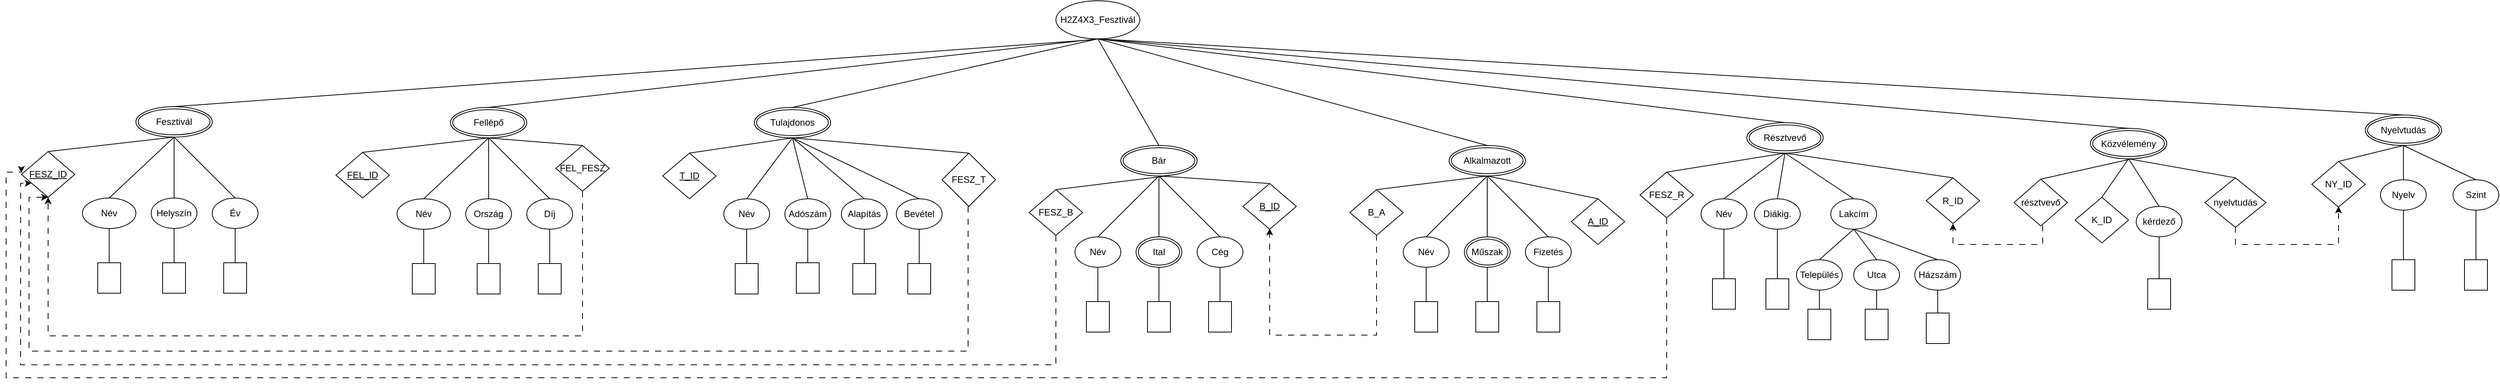 <mxfile version="22.0.2" type="device">
  <diagram name="1 oldal" id="fCf3P4jWbGTzityW4o33">
    <mxGraphModel dx="4490" dy="1656" grid="1" gridSize="10" guides="1" tooltips="1" connect="1" arrows="1" fold="1" page="1" pageScale="1" pageWidth="827" pageHeight="1169" math="0" shadow="0">
      <root>
        <mxCell id="0" />
        <mxCell id="1" parent="0" />
        <mxCell id="FOgnW_VNVXkGS9CRC0SK-8" value="H2Z4X3_Fesztivál" style="ellipse;whiteSpace=wrap;html=1;" parent="1" vertex="1">
          <mxGeometry x="335" y="200" width="110" height="50" as="geometry" />
        </mxCell>
        <mxCell id="FOgnW_VNVXkGS9CRC0SK-9" value="Fellépő" style="ellipse;shape=doubleEllipse;margin=3;whiteSpace=wrap;html=1;align=center;" parent="1" vertex="1">
          <mxGeometry x="-458" y="340" width="100" height="40" as="geometry" />
        </mxCell>
        <mxCell id="FOgnW_VNVXkGS9CRC0SK-11" value="Tulajdonos" style="ellipse;shape=doubleEllipse;margin=3;whiteSpace=wrap;html=1;align=center;" parent="1" vertex="1">
          <mxGeometry x="-60" y="340" width="100" height="40" as="geometry" />
        </mxCell>
        <mxCell id="FOgnW_VNVXkGS9CRC0SK-12" value="Résztvevő" style="ellipse;shape=doubleEllipse;margin=3;whiteSpace=wrap;html=1;align=center;" parent="1" vertex="1">
          <mxGeometry x="1240" y="360" width="100" height="40" as="geometry" />
        </mxCell>
        <mxCell id="FOgnW_VNVXkGS9CRC0SK-15" value="Díj" style="ellipse;whiteSpace=wrap;html=1;align=center;" parent="1" vertex="1">
          <mxGeometry x="-358" y="460" width="60" height="40" as="geometry" />
        </mxCell>
        <mxCell id="FOgnW_VNVXkGS9CRC0SK-16" value="Ország" style="ellipse;whiteSpace=wrap;html=1;align=center;" parent="1" vertex="1">
          <mxGeometry x="-438" y="460" width="60" height="40" as="geometry" />
        </mxCell>
        <mxCell id="FOgnW_VNVXkGS9CRC0SK-17" value="Név" style="ellipse;whiteSpace=wrap;html=1;align=center;" parent="1" vertex="1">
          <mxGeometry x="-528" y="460" width="70" height="40" as="geometry" />
        </mxCell>
        <mxCell id="FOgnW_VNVXkGS9CRC0SK-18" value="&lt;u&gt;FEL_ID&lt;/u&gt;" style="shape=rhombus;perimeter=rhombusPerimeter;whiteSpace=wrap;html=1;align=center;" parent="1" vertex="1">
          <mxGeometry x="-608" y="399" width="70" height="60" as="geometry" />
        </mxCell>
        <mxCell id="FOgnW_VNVXkGS9CRC0SK-19" value="" style="endArrow=none;html=1;rounded=0;entryX=0.5;entryY=1;entryDx=0;entryDy=0;exitX=0.5;exitY=0;exitDx=0;exitDy=0;" parent="1" source="FOgnW_VNVXkGS9CRC0SK-18" target="FOgnW_VNVXkGS9CRC0SK-9" edge="1">
          <mxGeometry relative="1" as="geometry">
            <mxPoint x="-238" y="460" as="sourcePoint" />
            <mxPoint x="-78" y="460" as="targetPoint" />
          </mxGeometry>
        </mxCell>
        <mxCell id="FOgnW_VNVXkGS9CRC0SK-23" value="" style="endArrow=none;html=1;rounded=0;exitX=0.5;exitY=1;exitDx=0;exitDy=0;entryX=0.5;entryY=0;entryDx=0;entryDy=0;" parent="1" source="FOgnW_VNVXkGS9CRC0SK-9" target="FOgnW_VNVXkGS9CRC0SK-17" edge="1">
          <mxGeometry relative="1" as="geometry">
            <mxPoint x="-238" y="460" as="sourcePoint" />
            <mxPoint x="-78" y="460" as="targetPoint" />
          </mxGeometry>
        </mxCell>
        <mxCell id="FOgnW_VNVXkGS9CRC0SK-25" value="" style="endArrow=none;html=1;rounded=0;exitX=0.5;exitY=1;exitDx=0;exitDy=0;entryX=0.5;entryY=0;entryDx=0;entryDy=0;" parent="1" source="FOgnW_VNVXkGS9CRC0SK-9" target="FOgnW_VNVXkGS9CRC0SK-16" edge="1">
          <mxGeometry relative="1" as="geometry">
            <mxPoint x="-238" y="460" as="sourcePoint" />
            <mxPoint x="-78" y="460" as="targetPoint" />
          </mxGeometry>
        </mxCell>
        <mxCell id="FOgnW_VNVXkGS9CRC0SK-26" value="" style="endArrow=none;html=1;rounded=0;entryX=0.5;entryY=0;entryDx=0;entryDy=0;" parent="1" target="FOgnW_VNVXkGS9CRC0SK-15" edge="1">
          <mxGeometry relative="1" as="geometry">
            <mxPoint x="-408" y="380" as="sourcePoint" />
            <mxPoint x="-78" y="460" as="targetPoint" />
          </mxGeometry>
        </mxCell>
        <mxCell id="FOgnW_VNVXkGS9CRC0SK-27" value="" style="rounded=0;whiteSpace=wrap;html=1;" parent="1" vertex="1">
          <mxGeometry x="-508" y="545" width="30" height="40" as="geometry" />
        </mxCell>
        <mxCell id="FOgnW_VNVXkGS9CRC0SK-28" value="" style="rounded=0;whiteSpace=wrap;html=1;" parent="1" vertex="1">
          <mxGeometry x="-423" y="545" width="30" height="40" as="geometry" />
        </mxCell>
        <mxCell id="FOgnW_VNVXkGS9CRC0SK-29" value="" style="rounded=0;whiteSpace=wrap;html=1;" parent="1" vertex="1">
          <mxGeometry x="-343" y="545" width="30" height="40" as="geometry" />
        </mxCell>
        <mxCell id="FOgnW_VNVXkGS9CRC0SK-30" value="" style="endArrow=none;html=1;rounded=0;exitX=0.5;exitY=1;exitDx=0;exitDy=0;entryX=0.5;entryY=0;entryDx=0;entryDy=0;" parent="1" source="FOgnW_VNVXkGS9CRC0SK-15" target="FOgnW_VNVXkGS9CRC0SK-29" edge="1">
          <mxGeometry relative="1" as="geometry">
            <mxPoint x="-238" y="460" as="sourcePoint" />
            <mxPoint x="-78" y="460" as="targetPoint" />
          </mxGeometry>
        </mxCell>
        <mxCell id="FOgnW_VNVXkGS9CRC0SK-31" value="" style="endArrow=none;html=1;rounded=0;exitX=0.5;exitY=1;exitDx=0;exitDy=0;entryX=0.5;entryY=0;entryDx=0;entryDy=0;" parent="1" source="FOgnW_VNVXkGS9CRC0SK-16" target="FOgnW_VNVXkGS9CRC0SK-28" edge="1">
          <mxGeometry relative="1" as="geometry">
            <mxPoint x="-438" y="650" as="sourcePoint" />
            <mxPoint x="-278" y="650" as="targetPoint" />
          </mxGeometry>
        </mxCell>
        <mxCell id="FOgnW_VNVXkGS9CRC0SK-32" value="" style="endArrow=none;html=1;rounded=0;exitX=0.5;exitY=1;exitDx=0;exitDy=0;entryX=0.5;entryY=0;entryDx=0;entryDy=0;" parent="1" source="FOgnW_VNVXkGS9CRC0SK-17" target="FOgnW_VNVXkGS9CRC0SK-27" edge="1">
          <mxGeometry relative="1" as="geometry">
            <mxPoint x="-488" y="650" as="sourcePoint" />
            <mxPoint x="-328" y="650" as="targetPoint" />
          </mxGeometry>
        </mxCell>
        <mxCell id="FOgnW_VNVXkGS9CRC0SK-33" value="Név" style="ellipse;whiteSpace=wrap;html=1;align=center;" parent="1" vertex="1">
          <mxGeometry x="-100" y="460" width="60" height="40" as="geometry" />
        </mxCell>
        <mxCell id="FOgnW_VNVXkGS9CRC0SK-34" value="Adószám" style="ellipse;whiteSpace=wrap;html=1;align=center;" parent="1" vertex="1">
          <mxGeometry x="-20" y="460" width="60" height="40" as="geometry" />
        </mxCell>
        <mxCell id="FOgnW_VNVXkGS9CRC0SK-35" value="Alapítás" style="ellipse;whiteSpace=wrap;html=1;align=center;" parent="1" vertex="1">
          <mxGeometry x="54" y="460" width="60" height="40" as="geometry" />
        </mxCell>
        <mxCell id="FOgnW_VNVXkGS9CRC0SK-36" value="Bevétel" style="ellipse;whiteSpace=wrap;html=1;align=center;" parent="1" vertex="1">
          <mxGeometry x="126" y="460" width="60" height="40" as="geometry" />
        </mxCell>
        <mxCell id="FOgnW_VNVXkGS9CRC0SK-40" value="&lt;u&gt;T_ID&lt;/u&gt;" style="shape=rhombus;perimeter=rhombusPerimeter;whiteSpace=wrap;html=1;align=center;" parent="1" vertex="1">
          <mxGeometry x="-180" y="400" width="70" height="60" as="geometry" />
        </mxCell>
        <mxCell id="FOgnW_VNVXkGS9CRC0SK-41" value="" style="endArrow=none;html=1;rounded=0;entryX=0.5;entryY=0;entryDx=0;entryDy=0;" parent="1" target="FOgnW_VNVXkGS9CRC0SK-36" edge="1">
          <mxGeometry relative="1" as="geometry">
            <mxPoint x="-10" y="380" as="sourcePoint" />
            <mxPoint x="290" y="430" as="targetPoint" />
          </mxGeometry>
        </mxCell>
        <mxCell id="FOgnW_VNVXkGS9CRC0SK-42" value="" style="endArrow=none;html=1;rounded=0;entryX=0.5;entryY=0;entryDx=0;entryDy=0;" parent="1" target="FOgnW_VNVXkGS9CRC0SK-35" edge="1">
          <mxGeometry relative="1" as="geometry">
            <mxPoint x="-10" y="380" as="sourcePoint" />
            <mxPoint x="186" y="420" as="targetPoint" />
          </mxGeometry>
        </mxCell>
        <mxCell id="FOgnW_VNVXkGS9CRC0SK-43" value="" style="endArrow=none;html=1;rounded=0;entryX=0.5;entryY=0;entryDx=0;entryDy=0;" parent="1" target="FOgnW_VNVXkGS9CRC0SK-34" edge="1">
          <mxGeometry relative="1" as="geometry">
            <mxPoint x="-10" y="380" as="sourcePoint" />
            <mxPoint x="140" y="420" as="targetPoint" />
          </mxGeometry>
        </mxCell>
        <mxCell id="FOgnW_VNVXkGS9CRC0SK-44" value="" style="endArrow=none;html=1;rounded=0;exitX=0.5;exitY=1;exitDx=0;exitDy=0;entryX=0.5;entryY=0;entryDx=0;entryDy=0;" parent="1" source="FOgnW_VNVXkGS9CRC0SK-11" target="FOgnW_VNVXkGS9CRC0SK-33" edge="1">
          <mxGeometry relative="1" as="geometry">
            <mxPoint x="-46" y="420" as="sourcePoint" />
            <mxPoint x="114" y="420" as="targetPoint" />
          </mxGeometry>
        </mxCell>
        <mxCell id="FOgnW_VNVXkGS9CRC0SK-45" value="" style="endArrow=none;html=1;rounded=0;exitX=0.5;exitY=1;exitDx=0;exitDy=0;entryX=0.5;entryY=0;entryDx=0;entryDy=0;" parent="1" source="FOgnW_VNVXkGS9CRC0SK-11" target="FOgnW_VNVXkGS9CRC0SK-40" edge="1">
          <mxGeometry relative="1" as="geometry">
            <mxPoint x="-60" y="410" as="sourcePoint" />
            <mxPoint x="100" y="410" as="targetPoint" />
          </mxGeometry>
        </mxCell>
        <mxCell id="FOgnW_VNVXkGS9CRC0SK-46" value="" style="rounded=0;whiteSpace=wrap;html=1;" parent="1" vertex="1">
          <mxGeometry x="141" y="545" width="30" height="40" as="geometry" />
        </mxCell>
        <mxCell id="FOgnW_VNVXkGS9CRC0SK-47" value="" style="rounded=0;whiteSpace=wrap;html=1;" parent="1" vertex="1">
          <mxGeometry x="69" y="545" width="30" height="40" as="geometry" />
        </mxCell>
        <mxCell id="FOgnW_VNVXkGS9CRC0SK-48" value="" style="rounded=0;whiteSpace=wrap;html=1;" parent="1" vertex="1">
          <mxGeometry x="-5" y="544" width="30" height="40" as="geometry" />
        </mxCell>
        <mxCell id="FOgnW_VNVXkGS9CRC0SK-49" value="" style="rounded=0;whiteSpace=wrap;html=1;" parent="1" vertex="1">
          <mxGeometry x="-85" y="545" width="30" height="40" as="geometry" />
        </mxCell>
        <mxCell id="FOgnW_VNVXkGS9CRC0SK-50" value="" style="endArrow=none;html=1;rounded=0;exitX=0.5;exitY=1;exitDx=0;exitDy=0;entryX=0.5;entryY=0;entryDx=0;entryDy=0;" parent="1" source="FOgnW_VNVXkGS9CRC0SK-36" target="FOgnW_VNVXkGS9CRC0SK-46" edge="1">
          <mxGeometry relative="1" as="geometry">
            <mxPoint x="54" y="640" as="sourcePoint" />
            <mxPoint x="214" y="640" as="targetPoint" />
          </mxGeometry>
        </mxCell>
        <mxCell id="FOgnW_VNVXkGS9CRC0SK-51" value="" style="endArrow=none;html=1;rounded=0;exitX=0.5;exitY=1;exitDx=0;exitDy=0;entryX=0.5;entryY=0;entryDx=0;entryDy=0;" parent="1" source="FOgnW_VNVXkGS9CRC0SK-35" target="FOgnW_VNVXkGS9CRC0SK-47" edge="1">
          <mxGeometry relative="1" as="geometry">
            <mxPoint x="25" y="620" as="sourcePoint" />
            <mxPoint x="185" y="620" as="targetPoint" />
          </mxGeometry>
        </mxCell>
        <mxCell id="FOgnW_VNVXkGS9CRC0SK-52" value="" style="endArrow=none;html=1;rounded=0;exitX=0.5;exitY=1;exitDx=0;exitDy=0;entryX=0.5;entryY=0;entryDx=0;entryDy=0;" parent="1" source="FOgnW_VNVXkGS9CRC0SK-34" target="FOgnW_VNVXkGS9CRC0SK-48" edge="1">
          <mxGeometry relative="1" as="geometry">
            <mxPoint x="-6" y="640" as="sourcePoint" />
            <mxPoint x="154" y="640" as="targetPoint" />
          </mxGeometry>
        </mxCell>
        <mxCell id="FOgnW_VNVXkGS9CRC0SK-53" value="" style="endArrow=none;html=1;rounded=0;exitX=0.5;exitY=0;exitDx=0;exitDy=0;entryX=0.5;entryY=1;entryDx=0;entryDy=0;" parent="1" source="FOgnW_VNVXkGS9CRC0SK-49" target="FOgnW_VNVXkGS9CRC0SK-33" edge="1">
          <mxGeometry relative="1" as="geometry">
            <mxPoint x="-50" y="430" as="sourcePoint" />
            <mxPoint x="110" y="430" as="targetPoint" />
          </mxGeometry>
        </mxCell>
        <mxCell id="FOgnW_VNVXkGS9CRC0SK-57" value="Lakcím" style="ellipse;whiteSpace=wrap;html=1;align=center;" parent="1" vertex="1">
          <mxGeometry x="1350" y="460" width="60" height="40" as="geometry" />
        </mxCell>
        <mxCell id="FOgnW_VNVXkGS9CRC0SK-58" value="Diákig." style="ellipse;whiteSpace=wrap;html=1;align=center;" parent="1" vertex="1">
          <mxGeometry x="1250" y="460" width="60" height="40" as="geometry" />
        </mxCell>
        <mxCell id="FOgnW_VNVXkGS9CRC0SK-59" value="Név" style="ellipse;whiteSpace=wrap;html=1;align=center;" parent="1" vertex="1">
          <mxGeometry x="1180" y="460" width="60" height="40" as="geometry" />
        </mxCell>
        <mxCell id="FOgnW_VNVXkGS9CRC0SK-60" value="R_ID" style="shape=rhombus;perimeter=rhombusPerimeter;whiteSpace=wrap;html=1;align=center;" parent="1" vertex="1">
          <mxGeometry x="1475" y="432.5" width="70" height="60" as="geometry" />
        </mxCell>
        <mxCell id="FOgnW_VNVXkGS9CRC0SK-61" value="" style="endArrow=none;html=1;rounded=0;exitX=0.5;exitY=0;exitDx=0;exitDy=0;entryX=0.5;entryY=1;entryDx=0;entryDy=0;" parent="1" source="FOgnW_VNVXkGS9CRC0SK-57" target="FOgnW_VNVXkGS9CRC0SK-12" edge="1">
          <mxGeometry relative="1" as="geometry">
            <mxPoint x="1310" y="430" as="sourcePoint" />
            <mxPoint x="1470" y="430" as="targetPoint" />
          </mxGeometry>
        </mxCell>
        <mxCell id="FOgnW_VNVXkGS9CRC0SK-62" value="" style="endArrow=none;html=1;rounded=0;exitX=0.5;exitY=0;exitDx=0;exitDy=0;" parent="1" source="FOgnW_VNVXkGS9CRC0SK-58" edge="1">
          <mxGeometry relative="1" as="geometry">
            <mxPoint x="1300" y="450" as="sourcePoint" />
            <mxPoint x="1290" y="400" as="targetPoint" />
          </mxGeometry>
        </mxCell>
        <mxCell id="FOgnW_VNVXkGS9CRC0SK-63" value="" style="endArrow=none;html=1;rounded=0;exitX=0.5;exitY=0;exitDx=0;exitDy=0;" parent="1" source="FOgnW_VNVXkGS9CRC0SK-59" edge="1">
          <mxGeometry relative="1" as="geometry">
            <mxPoint x="1270" y="440" as="sourcePoint" />
            <mxPoint x="1290" y="400" as="targetPoint" />
          </mxGeometry>
        </mxCell>
        <mxCell id="FOgnW_VNVXkGS9CRC0SK-64" value="" style="endArrow=none;html=1;rounded=0;exitX=0.5;exitY=0;exitDx=0;exitDy=0;entryX=0.5;entryY=1;entryDx=0;entryDy=0;" parent="1" source="FOgnW_VNVXkGS9CRC0SK-60" target="FOgnW_VNVXkGS9CRC0SK-12" edge="1">
          <mxGeometry relative="1" as="geometry">
            <mxPoint x="1180" y="440" as="sourcePoint" />
            <mxPoint x="1340" y="440" as="targetPoint" />
          </mxGeometry>
        </mxCell>
        <mxCell id="FOgnW_VNVXkGS9CRC0SK-66" value="" style="rounded=0;whiteSpace=wrap;html=1;" parent="1" vertex="1">
          <mxGeometry x="1265" y="565" width="30" height="40" as="geometry" />
        </mxCell>
        <mxCell id="FOgnW_VNVXkGS9CRC0SK-67" value="" style="rounded=0;whiteSpace=wrap;html=1;" parent="1" vertex="1">
          <mxGeometry x="1195" y="565" width="30" height="40" as="geometry" />
        </mxCell>
        <mxCell id="FOgnW_VNVXkGS9CRC0SK-69" value="" style="endArrow=none;html=1;rounded=0;exitX=0.5;exitY=1;exitDx=0;exitDy=0;entryX=0.5;entryY=0;entryDx=0;entryDy=0;" parent="1" source="FOgnW_VNVXkGS9CRC0SK-58" target="FOgnW_VNVXkGS9CRC0SK-66" edge="1">
          <mxGeometry relative="1" as="geometry">
            <mxPoint x="1290" y="680" as="sourcePoint" />
            <mxPoint x="1450" y="680" as="targetPoint" />
          </mxGeometry>
        </mxCell>
        <mxCell id="FOgnW_VNVXkGS9CRC0SK-70" value="" style="endArrow=none;html=1;rounded=0;exitX=0.5;exitY=1;exitDx=0;exitDy=0;entryX=0.5;entryY=0;entryDx=0;entryDy=0;" parent="1" source="FOgnW_VNVXkGS9CRC0SK-59" target="FOgnW_VNVXkGS9CRC0SK-67" edge="1">
          <mxGeometry relative="1" as="geometry">
            <mxPoint x="1220" y="710" as="sourcePoint" />
            <mxPoint x="1380" y="710" as="targetPoint" />
          </mxGeometry>
        </mxCell>
        <mxCell id="FOgnW_VNVXkGS9CRC0SK-71" value="Bár" style="ellipse;shape=doubleEllipse;margin=3;whiteSpace=wrap;html=1;align=center;" parent="1" vertex="1">
          <mxGeometry x="420" y="390" width="100" height="40" as="geometry" />
        </mxCell>
        <mxCell id="FOgnW_VNVXkGS9CRC0SK-72" value="Cég" style="ellipse;whiteSpace=wrap;html=1;align=center;" parent="1" vertex="1">
          <mxGeometry x="520" y="510" width="60" height="40" as="geometry" />
        </mxCell>
        <mxCell id="FOgnW_VNVXkGS9CRC0SK-74" value="Név" style="ellipse;whiteSpace=wrap;html=1;align=center;" parent="1" vertex="1">
          <mxGeometry x="360" y="510" width="60" height="40" as="geometry" />
        </mxCell>
        <mxCell id="FOgnW_VNVXkGS9CRC0SK-75" value="&lt;u&gt;B_ID&lt;/u&gt;" style="shape=rhombus;perimeter=rhombusPerimeter;whiteSpace=wrap;html=1;align=center;" parent="1" vertex="1">
          <mxGeometry x="580" y="440" width="70" height="60" as="geometry" />
        </mxCell>
        <mxCell id="FOgnW_VNVXkGS9CRC0SK-76" value="" style="endArrow=none;html=1;rounded=0;exitX=0.5;exitY=0;exitDx=0;exitDy=0;entryX=0.5;entryY=1;entryDx=0;entryDy=0;" parent="1" source="FOgnW_VNVXkGS9CRC0SK-72" target="FOgnW_VNVXkGS9CRC0SK-71" edge="1">
          <mxGeometry relative="1" as="geometry">
            <mxPoint x="490" y="460" as="sourcePoint" />
            <mxPoint x="650" y="460" as="targetPoint" />
          </mxGeometry>
        </mxCell>
        <mxCell id="FOgnW_VNVXkGS9CRC0SK-77" value="" style="endArrow=none;html=1;rounded=0;exitX=0.5;exitY=0;exitDx=0;exitDy=0;" parent="1" edge="1">
          <mxGeometry relative="1" as="geometry">
            <mxPoint x="470" y="510.0" as="sourcePoint" />
            <mxPoint x="470" y="430" as="targetPoint" />
          </mxGeometry>
        </mxCell>
        <mxCell id="FOgnW_VNVXkGS9CRC0SK-78" value="" style="endArrow=none;html=1;rounded=0;exitX=0.5;exitY=0;exitDx=0;exitDy=0;" parent="1" source="FOgnW_VNVXkGS9CRC0SK-74" edge="1">
          <mxGeometry relative="1" as="geometry">
            <mxPoint x="450" y="470" as="sourcePoint" />
            <mxPoint x="470" y="430" as="targetPoint" />
          </mxGeometry>
        </mxCell>
        <mxCell id="FOgnW_VNVXkGS9CRC0SK-79" value="" style="endArrow=none;html=1;rounded=0;exitX=0.5;exitY=0;exitDx=0;exitDy=0;entryX=0.5;entryY=1;entryDx=0;entryDy=0;" parent="1" source="FOgnW_VNVXkGS9CRC0SK-75" target="FOgnW_VNVXkGS9CRC0SK-71" edge="1">
          <mxGeometry relative="1" as="geometry">
            <mxPoint x="360" y="470" as="sourcePoint" />
            <mxPoint x="520" y="470" as="targetPoint" />
          </mxGeometry>
        </mxCell>
        <mxCell id="FOgnW_VNVXkGS9CRC0SK-80" value="" style="rounded=0;whiteSpace=wrap;html=1;" parent="1" vertex="1">
          <mxGeometry x="535" y="595" width="30" height="40" as="geometry" />
        </mxCell>
        <mxCell id="FOgnW_VNVXkGS9CRC0SK-81" value="" style="rounded=0;whiteSpace=wrap;html=1;" parent="1" vertex="1">
          <mxGeometry x="455" y="595" width="30" height="40" as="geometry" />
        </mxCell>
        <mxCell id="FOgnW_VNVXkGS9CRC0SK-82" value="" style="rounded=0;whiteSpace=wrap;html=1;" parent="1" vertex="1">
          <mxGeometry x="375" y="595" width="30" height="40" as="geometry" />
        </mxCell>
        <mxCell id="FOgnW_VNVXkGS9CRC0SK-83" value="" style="endArrow=none;html=1;rounded=0;exitX=0.5;exitY=1;exitDx=0;exitDy=0;entryX=0.5;entryY=0;entryDx=0;entryDy=0;" parent="1" source="FOgnW_VNVXkGS9CRC0SK-72" target="FOgnW_VNVXkGS9CRC0SK-80" edge="1">
          <mxGeometry relative="1" as="geometry">
            <mxPoint x="587" y="730" as="sourcePoint" />
            <mxPoint x="747" y="730" as="targetPoint" />
          </mxGeometry>
        </mxCell>
        <mxCell id="FOgnW_VNVXkGS9CRC0SK-84" value="" style="endArrow=none;html=1;rounded=0;exitX=0.5;exitY=1;exitDx=0;exitDy=0;entryX=0.5;entryY=0;entryDx=0;entryDy=0;" parent="1" target="FOgnW_VNVXkGS9CRC0SK-81" edge="1">
          <mxGeometry relative="1" as="geometry">
            <mxPoint x="470" y="550.0" as="sourcePoint" />
            <mxPoint x="630" y="710" as="targetPoint" />
          </mxGeometry>
        </mxCell>
        <mxCell id="FOgnW_VNVXkGS9CRC0SK-85" value="" style="endArrow=none;html=1;rounded=0;exitX=0.5;exitY=1;exitDx=0;exitDy=0;entryX=0.5;entryY=0;entryDx=0;entryDy=0;" parent="1" source="FOgnW_VNVXkGS9CRC0SK-74" target="FOgnW_VNVXkGS9CRC0SK-82" edge="1">
          <mxGeometry relative="1" as="geometry">
            <mxPoint x="400" y="740" as="sourcePoint" />
            <mxPoint x="560" y="740" as="targetPoint" />
          </mxGeometry>
        </mxCell>
        <mxCell id="FOgnW_VNVXkGS9CRC0SK-86" value="Házszám" style="ellipse;whiteSpace=wrap;html=1;align=center;" parent="1" vertex="1">
          <mxGeometry x="1460" y="540" width="60" height="40" as="geometry" />
        </mxCell>
        <mxCell id="FOgnW_VNVXkGS9CRC0SK-87" value="Utca" style="ellipse;whiteSpace=wrap;html=1;align=center;" parent="1" vertex="1">
          <mxGeometry x="1380" y="540" width="60" height="40" as="geometry" />
        </mxCell>
        <mxCell id="FOgnW_VNVXkGS9CRC0SK-88" value="Település" style="ellipse;whiteSpace=wrap;html=1;align=center;" parent="1" vertex="1">
          <mxGeometry x="1305" y="540" width="60" height="40" as="geometry" />
        </mxCell>
        <mxCell id="FOgnW_VNVXkGS9CRC0SK-89" value="" style="endArrow=none;html=1;rounded=0;entryX=0.5;entryY=0;entryDx=0;entryDy=0;exitX=0.5;exitY=1;exitDx=0;exitDy=0;" parent="1" source="FOgnW_VNVXkGS9CRC0SK-57" target="FOgnW_VNVXkGS9CRC0SK-86" edge="1">
          <mxGeometry relative="1" as="geometry">
            <mxPoint x="1370" y="520" as="sourcePoint" />
            <mxPoint x="1580" y="574.41" as="targetPoint" />
            <Array as="points" />
          </mxGeometry>
        </mxCell>
        <mxCell id="FOgnW_VNVXkGS9CRC0SK-90" value="" style="endArrow=none;html=1;rounded=0;exitX=0.5;exitY=1;exitDx=0;exitDy=0;entryX=0.5;entryY=0;entryDx=0;entryDy=0;" parent="1" source="FOgnW_VNVXkGS9CRC0SK-57" target="FOgnW_VNVXkGS9CRC0SK-87" edge="1">
          <mxGeometry relative="1" as="geometry">
            <mxPoint x="1430" y="565" as="sourcePoint" />
            <mxPoint x="1590" y="565" as="targetPoint" />
          </mxGeometry>
        </mxCell>
        <mxCell id="FOgnW_VNVXkGS9CRC0SK-91" value="" style="endArrow=none;html=1;rounded=0;exitX=0.5;exitY=1;exitDx=0;exitDy=0;entryX=0.5;entryY=0;entryDx=0;entryDy=0;" parent="1" source="FOgnW_VNVXkGS9CRC0SK-57" target="FOgnW_VNVXkGS9CRC0SK-88" edge="1">
          <mxGeometry relative="1" as="geometry">
            <mxPoint x="1410" y="574.41" as="sourcePoint" />
            <mxPoint x="1570" y="574.41" as="targetPoint" />
          </mxGeometry>
        </mxCell>
        <mxCell id="FOgnW_VNVXkGS9CRC0SK-93" value="" style="rounded=0;whiteSpace=wrap;html=1;" parent="1" vertex="1">
          <mxGeometry x="1395" y="605" width="30" height="40" as="geometry" />
        </mxCell>
        <mxCell id="FOgnW_VNVXkGS9CRC0SK-94" value="" style="rounded=0;whiteSpace=wrap;html=1;" parent="1" vertex="1">
          <mxGeometry x="1320" y="605" width="30" height="40" as="geometry" />
        </mxCell>
        <mxCell id="FOgnW_VNVXkGS9CRC0SK-96" value="" style="endArrow=none;html=1;rounded=0;exitX=0.5;exitY=1;exitDx=0;exitDy=0;entryX=0.5;entryY=0;entryDx=0;entryDy=0;" parent="1" source="FOgnW_VNVXkGS9CRC0SK-86" target="N2zssZOyum-3AQNb1uHY-12" edge="1">
          <mxGeometry relative="1" as="geometry">
            <mxPoint x="1550" y="710" as="sourcePoint" />
            <mxPoint x="1505" y="604" as="targetPoint" />
          </mxGeometry>
        </mxCell>
        <mxCell id="FOgnW_VNVXkGS9CRC0SK-97" value="" style="endArrow=none;html=1;rounded=0;exitX=0.5;exitY=1;exitDx=0;exitDy=0;entryX=0.5;entryY=0;entryDx=0;entryDy=0;" parent="1" source="FOgnW_VNVXkGS9CRC0SK-87" target="FOgnW_VNVXkGS9CRC0SK-93" edge="1">
          <mxGeometry relative="1" as="geometry">
            <mxPoint x="1120" y="670" as="sourcePoint" />
            <mxPoint x="1280" y="670" as="targetPoint" />
          </mxGeometry>
        </mxCell>
        <mxCell id="FOgnW_VNVXkGS9CRC0SK-98" value="" style="endArrow=none;html=1;rounded=0;entryX=0.5;entryY=1;entryDx=0;entryDy=0;exitX=0.5;exitY=0;exitDx=0;exitDy=0;" parent="1" source="FOgnW_VNVXkGS9CRC0SK-94" target="FOgnW_VNVXkGS9CRC0SK-88" edge="1">
          <mxGeometry relative="1" as="geometry">
            <mxPoint x="1100" y="738.82" as="sourcePoint" />
            <mxPoint x="1260" y="738.82" as="targetPoint" />
          </mxGeometry>
        </mxCell>
        <mxCell id="FOgnW_VNVXkGS9CRC0SK-99" value="Ital" style="ellipse;shape=doubleEllipse;margin=3;whiteSpace=wrap;html=1;align=center;" parent="1" vertex="1">
          <mxGeometry x="440" y="510" width="60" height="40" as="geometry" />
        </mxCell>
        <mxCell id="FOgnW_VNVXkGS9CRC0SK-101" value="Nyelvtudás" style="ellipse;shape=doubleEllipse;margin=3;whiteSpace=wrap;html=1;align=center;" parent="1" vertex="1">
          <mxGeometry x="2050" y="350" width="100" height="40" as="geometry" />
        </mxCell>
        <mxCell id="FOgnW_VNVXkGS9CRC0SK-102" value="Szint" style="ellipse;whiteSpace=wrap;html=1;align=center;" parent="1" vertex="1">
          <mxGeometry x="2165" y="435" width="60" height="40" as="geometry" />
        </mxCell>
        <mxCell id="FOgnW_VNVXkGS9CRC0SK-103" value="Nyelv" style="ellipse;whiteSpace=wrap;html=1;align=center;" parent="1" vertex="1">
          <mxGeometry x="2070" y="435" width="60" height="40" as="geometry" />
        </mxCell>
        <mxCell id="FOgnW_VNVXkGS9CRC0SK-104" value="NY_ID" style="shape=rhombus;perimeter=rhombusPerimeter;whiteSpace=wrap;html=1;align=center;" parent="1" vertex="1">
          <mxGeometry x="1980" y="411" width="70" height="60" as="geometry" />
        </mxCell>
        <mxCell id="FOgnW_VNVXkGS9CRC0SK-105" value="" style="endArrow=none;html=1;rounded=0;exitX=0.5;exitY=0;exitDx=0;exitDy=0;entryX=0.5;entryY=1;entryDx=0;entryDy=0;" parent="1" source="FOgnW_VNVXkGS9CRC0SK-102" target="FOgnW_VNVXkGS9CRC0SK-101" edge="1">
          <mxGeometry relative="1" as="geometry">
            <mxPoint x="2120" y="420" as="sourcePoint" />
            <mxPoint x="2280" y="420" as="targetPoint" />
          </mxGeometry>
        </mxCell>
        <mxCell id="FOgnW_VNVXkGS9CRC0SK-107" value="" style="endArrow=none;html=1;rounded=0;exitX=0.5;exitY=0;exitDx=0;exitDy=0;" parent="1" source="FOgnW_VNVXkGS9CRC0SK-103" edge="1">
          <mxGeometry relative="1" as="geometry">
            <mxPoint x="2080" y="430" as="sourcePoint" />
            <mxPoint x="2100" y="390" as="targetPoint" />
          </mxGeometry>
        </mxCell>
        <mxCell id="FOgnW_VNVXkGS9CRC0SK-108" value="" style="endArrow=none;html=1;rounded=0;exitX=0.5;exitY=0;exitDx=0;exitDy=0;entryX=0.5;entryY=1;entryDx=0;entryDy=0;" parent="1" source="FOgnW_VNVXkGS9CRC0SK-104" target="FOgnW_VNVXkGS9CRC0SK-101" edge="1">
          <mxGeometry relative="1" as="geometry">
            <mxPoint x="1990" y="430" as="sourcePoint" />
            <mxPoint x="2150" y="430" as="targetPoint" />
          </mxGeometry>
        </mxCell>
        <mxCell id="FOgnW_VNVXkGS9CRC0SK-109" value="" style="rounded=0;whiteSpace=wrap;html=1;" parent="1" vertex="1">
          <mxGeometry x="2180" y="540" width="30" height="40" as="geometry" />
        </mxCell>
        <mxCell id="FOgnW_VNVXkGS9CRC0SK-111" value="" style="rounded=0;whiteSpace=wrap;html=1;" parent="1" vertex="1">
          <mxGeometry x="2085" y="540" width="30" height="40" as="geometry" />
        </mxCell>
        <mxCell id="FOgnW_VNVXkGS9CRC0SK-112" value="" style="endArrow=none;html=1;rounded=0;exitX=0.5;exitY=1;exitDx=0;exitDy=0;entryX=0.5;entryY=0;entryDx=0;entryDy=0;" parent="1" source="FOgnW_VNVXkGS9CRC0SK-102" target="FOgnW_VNVXkGS9CRC0SK-109" edge="1">
          <mxGeometry relative="1" as="geometry">
            <mxPoint x="2217" y="690" as="sourcePoint" />
            <mxPoint x="2377" y="690" as="targetPoint" />
          </mxGeometry>
        </mxCell>
        <mxCell id="FOgnW_VNVXkGS9CRC0SK-114" value="" style="endArrow=none;html=1;rounded=0;exitX=0.5;exitY=1;exitDx=0;exitDy=0;entryX=0.5;entryY=0;entryDx=0;entryDy=0;" parent="1" source="FOgnW_VNVXkGS9CRC0SK-103" target="FOgnW_VNVXkGS9CRC0SK-111" edge="1">
          <mxGeometry relative="1" as="geometry">
            <mxPoint x="2030" y="700" as="sourcePoint" />
            <mxPoint x="2190" y="700" as="targetPoint" />
          </mxGeometry>
        </mxCell>
        <mxCell id="FOgnW_VNVXkGS9CRC0SK-154" value="Alkalmazott" style="ellipse;shape=doubleEllipse;margin=3;whiteSpace=wrap;html=1;align=center;" parent="1" vertex="1">
          <mxGeometry x="850" y="390" width="100" height="40" as="geometry" />
        </mxCell>
        <mxCell id="FOgnW_VNVXkGS9CRC0SK-155" value="Fizetés" style="ellipse;whiteSpace=wrap;html=1;align=center;" parent="1" vertex="1">
          <mxGeometry x="950" y="510" width="60" height="40" as="geometry" />
        </mxCell>
        <mxCell id="FOgnW_VNVXkGS9CRC0SK-156" value="Név" style="ellipse;whiteSpace=wrap;html=1;align=center;" parent="1" vertex="1">
          <mxGeometry x="790" y="510" width="60" height="40" as="geometry" />
        </mxCell>
        <mxCell id="FOgnW_VNVXkGS9CRC0SK-157" value="&lt;u&gt;A_ID&lt;/u&gt;" style="shape=rhombus;perimeter=rhombusPerimeter;whiteSpace=wrap;html=1;align=center;" parent="1" vertex="1">
          <mxGeometry x="1010" y="460" width="70" height="60" as="geometry" />
        </mxCell>
        <mxCell id="FOgnW_VNVXkGS9CRC0SK-158" value="" style="endArrow=none;html=1;rounded=0;exitX=0.5;exitY=0;exitDx=0;exitDy=0;entryX=0.5;entryY=1;entryDx=0;entryDy=0;" parent="1" source="FOgnW_VNVXkGS9CRC0SK-155" target="FOgnW_VNVXkGS9CRC0SK-154" edge="1">
          <mxGeometry relative="1" as="geometry">
            <mxPoint x="920" y="460" as="sourcePoint" />
            <mxPoint x="1080" y="460" as="targetPoint" />
          </mxGeometry>
        </mxCell>
        <mxCell id="FOgnW_VNVXkGS9CRC0SK-159" value="" style="endArrow=none;html=1;rounded=0;exitX=0.5;exitY=0;exitDx=0;exitDy=0;" parent="1" edge="1">
          <mxGeometry relative="1" as="geometry">
            <mxPoint x="900" y="510.0" as="sourcePoint" />
            <mxPoint x="900" y="430" as="targetPoint" />
          </mxGeometry>
        </mxCell>
        <mxCell id="FOgnW_VNVXkGS9CRC0SK-160" value="" style="endArrow=none;html=1;rounded=0;exitX=0.5;exitY=0;exitDx=0;exitDy=0;" parent="1" source="FOgnW_VNVXkGS9CRC0SK-156" edge="1">
          <mxGeometry relative="1" as="geometry">
            <mxPoint x="880" y="470" as="sourcePoint" />
            <mxPoint x="900" y="430" as="targetPoint" />
          </mxGeometry>
        </mxCell>
        <mxCell id="FOgnW_VNVXkGS9CRC0SK-161" value="" style="endArrow=none;html=1;rounded=0;exitX=0.5;exitY=0;exitDx=0;exitDy=0;entryX=0.5;entryY=1;entryDx=0;entryDy=0;" parent="1" source="FOgnW_VNVXkGS9CRC0SK-157" target="FOgnW_VNVXkGS9CRC0SK-154" edge="1">
          <mxGeometry relative="1" as="geometry">
            <mxPoint x="790" y="470" as="sourcePoint" />
            <mxPoint x="950" y="470" as="targetPoint" />
          </mxGeometry>
        </mxCell>
        <mxCell id="FOgnW_VNVXkGS9CRC0SK-162" value="" style="rounded=0;whiteSpace=wrap;html=1;" parent="1" vertex="1">
          <mxGeometry x="965" y="595" width="30" height="40" as="geometry" />
        </mxCell>
        <mxCell id="FOgnW_VNVXkGS9CRC0SK-163" value="" style="rounded=0;whiteSpace=wrap;html=1;" parent="1" vertex="1">
          <mxGeometry x="885" y="595" width="30" height="40" as="geometry" />
        </mxCell>
        <mxCell id="FOgnW_VNVXkGS9CRC0SK-164" value="" style="rounded=0;whiteSpace=wrap;html=1;" parent="1" vertex="1">
          <mxGeometry x="805" y="595" width="30" height="40" as="geometry" />
        </mxCell>
        <mxCell id="FOgnW_VNVXkGS9CRC0SK-165" value="" style="endArrow=none;html=1;rounded=0;exitX=0.5;exitY=1;exitDx=0;exitDy=0;entryX=0.5;entryY=0;entryDx=0;entryDy=0;" parent="1" source="FOgnW_VNVXkGS9CRC0SK-155" target="FOgnW_VNVXkGS9CRC0SK-162" edge="1">
          <mxGeometry relative="1" as="geometry">
            <mxPoint x="1017" y="730" as="sourcePoint" />
            <mxPoint x="1177" y="730" as="targetPoint" />
          </mxGeometry>
        </mxCell>
        <mxCell id="FOgnW_VNVXkGS9CRC0SK-166" value="" style="endArrow=none;html=1;rounded=0;exitX=0.5;exitY=1;exitDx=0;exitDy=0;entryX=0.5;entryY=0;entryDx=0;entryDy=0;" parent="1" target="FOgnW_VNVXkGS9CRC0SK-163" edge="1">
          <mxGeometry relative="1" as="geometry">
            <mxPoint x="900" y="550.0" as="sourcePoint" />
            <mxPoint x="1060" y="710" as="targetPoint" />
          </mxGeometry>
        </mxCell>
        <mxCell id="FOgnW_VNVXkGS9CRC0SK-167" value="" style="endArrow=none;html=1;rounded=0;exitX=0.5;exitY=1;exitDx=0;exitDy=0;entryX=0.5;entryY=0;entryDx=0;entryDy=0;" parent="1" source="FOgnW_VNVXkGS9CRC0SK-156" target="FOgnW_VNVXkGS9CRC0SK-164" edge="1">
          <mxGeometry relative="1" as="geometry">
            <mxPoint x="830" y="740" as="sourcePoint" />
            <mxPoint x="990" y="740" as="targetPoint" />
          </mxGeometry>
        </mxCell>
        <mxCell id="FOgnW_VNVXkGS9CRC0SK-168" value="Műszak" style="ellipse;shape=doubleEllipse;margin=3;whiteSpace=wrap;html=1;align=center;" parent="1" vertex="1">
          <mxGeometry x="870" y="510" width="60" height="40" as="geometry" />
        </mxCell>
        <mxCell id="FOgnW_VNVXkGS9CRC0SK-169" value="" style="endArrow=none;html=1;rounded=0;entryX=0.5;entryY=0;entryDx=0;entryDy=0;exitX=0.5;exitY=1;exitDx=0;exitDy=0;" parent="1" source="FOgnW_VNVXkGS9CRC0SK-8" target="FOgnW_VNVXkGS9CRC0SK-101" edge="1">
          <mxGeometry relative="1" as="geometry">
            <mxPoint x="370" y="260" as="sourcePoint" />
            <mxPoint x="1520" y="280" as="targetPoint" />
          </mxGeometry>
        </mxCell>
        <mxCell id="FOgnW_VNVXkGS9CRC0SK-170" value="" style="endArrow=none;html=1;rounded=0;entryX=0.5;entryY=0;entryDx=0;entryDy=0;exitX=0.5;exitY=1;exitDx=0;exitDy=0;" parent="1" source="FOgnW_VNVXkGS9CRC0SK-8" target="FOgnW_VNVXkGS9CRC0SK-154" edge="1">
          <mxGeometry relative="1" as="geometry">
            <mxPoint x="380" y="260" as="sourcePoint" />
            <mxPoint x="1195" y="290" as="targetPoint" />
          </mxGeometry>
        </mxCell>
        <mxCell id="FOgnW_VNVXkGS9CRC0SK-171" value="" style="endArrow=none;html=1;rounded=0;entryX=0.5;entryY=0;entryDx=0;entryDy=0;exitX=0.5;exitY=1;exitDx=0;exitDy=0;" parent="1" source="FOgnW_VNVXkGS9CRC0SK-8" target="FOgnW_VNVXkGS9CRC0SK-71" edge="1">
          <mxGeometry relative="1" as="geometry">
            <mxPoint x="370" y="260" as="sourcePoint" />
            <mxPoint x="785" y="280" as="targetPoint" />
          </mxGeometry>
        </mxCell>
        <mxCell id="FOgnW_VNVXkGS9CRC0SK-172" value="" style="endArrow=none;html=1;rounded=0;exitX=0.5;exitY=0;exitDx=0;exitDy=0;entryX=0.5;entryY=1;entryDx=0;entryDy=0;" parent="1" source="FOgnW_VNVXkGS9CRC0SK-12" target="FOgnW_VNVXkGS9CRC0SK-8" edge="1">
          <mxGeometry relative="1" as="geometry">
            <mxPoint x="240" y="310" as="sourcePoint" />
            <mxPoint x="370" y="260" as="targetPoint" />
          </mxGeometry>
        </mxCell>
        <mxCell id="FOgnW_VNVXkGS9CRC0SK-173" value="" style="endArrow=none;html=1;rounded=0;exitX=0.5;exitY=0;exitDx=0;exitDy=0;entryX=0.5;entryY=1;entryDx=0;entryDy=0;" parent="1" source="FOgnW_VNVXkGS9CRC0SK-11" target="FOgnW_VNVXkGS9CRC0SK-8" edge="1">
          <mxGeometry relative="1" as="geometry">
            <mxPoint x="220" y="320" as="sourcePoint" />
            <mxPoint x="370" y="260" as="targetPoint" />
          </mxGeometry>
        </mxCell>
        <mxCell id="FOgnW_VNVXkGS9CRC0SK-174" value="" style="endArrow=none;html=1;rounded=0;exitX=0.5;exitY=0;exitDx=0;exitDy=0;entryX=0.5;entryY=1;entryDx=0;entryDy=0;" parent="1" source="FOgnW_VNVXkGS9CRC0SK-9" target="FOgnW_VNVXkGS9CRC0SK-8" edge="1">
          <mxGeometry relative="1" as="geometry">
            <mxPoint x="170" y="310" as="sourcePoint" />
            <mxPoint x="330" y="310" as="targetPoint" />
          </mxGeometry>
        </mxCell>
        <mxCell id="FOgnW_VNVXkGS9CRC0SK-203" style="edgeStyle=orthogonalEdgeStyle;rounded=0;orthogonalLoop=1;jettySize=auto;html=1;entryX=0.5;entryY=1;entryDx=0;entryDy=0;dashed=1;dashPattern=8 8;" parent="1" source="FOgnW_VNVXkGS9CRC0SK-176" target="FOgnW_VNVXkGS9CRC0SK-190" edge="1">
          <mxGeometry relative="1" as="geometry">
            <Array as="points">
              <mxPoint x="-285" y="640" />
              <mxPoint x="-985" y="640" />
            </Array>
          </mxGeometry>
        </mxCell>
        <mxCell id="FOgnW_VNVXkGS9CRC0SK-176" value="FEL_FESZ" style="shape=rhombus;perimeter=rhombusPerimeter;whiteSpace=wrap;html=1;align=center;" parent="1" vertex="1">
          <mxGeometry x="-320" y="390" width="70" height="60" as="geometry" />
        </mxCell>
        <mxCell id="FOgnW_VNVXkGS9CRC0SK-179" value="FESZ_T" style="shape=rhombus;perimeter=rhombusPerimeter;whiteSpace=wrap;html=1;align=center;" parent="1" vertex="1">
          <mxGeometry x="186" y="400" width="70" height="70" as="geometry" />
        </mxCell>
        <mxCell id="FOgnW_VNVXkGS9CRC0SK-181" value="FESZ_R" style="shape=rhombus;perimeter=rhombusPerimeter;whiteSpace=wrap;html=1;align=center;" parent="1" vertex="1">
          <mxGeometry x="1100" y="425" width="70" height="60" as="geometry" />
        </mxCell>
        <mxCell id="FOgnW_VNVXkGS9CRC0SK-183" value="FESZ_B" style="shape=rhombus;perimeter=rhombusPerimeter;whiteSpace=wrap;html=1;align=center;" parent="1" vertex="1">
          <mxGeometry x="300" y="448" width="70" height="60" as="geometry" />
        </mxCell>
        <mxCell id="FOgnW_VNVXkGS9CRC0SK-184" value="B_A" style="shape=rhombus;perimeter=rhombusPerimeter;whiteSpace=wrap;html=1;align=center;" parent="1" vertex="1">
          <mxGeometry x="720" y="448" width="70" height="60" as="geometry" />
        </mxCell>
        <mxCell id="FOgnW_VNVXkGS9CRC0SK-186" value="Fesztivál" style="ellipse;shape=doubleEllipse;margin=3;whiteSpace=wrap;html=1;align=center;" parent="1" vertex="1">
          <mxGeometry x="-870" y="339" width="100" height="40" as="geometry" />
        </mxCell>
        <mxCell id="FOgnW_VNVXkGS9CRC0SK-187" value="Év" style="ellipse;whiteSpace=wrap;html=1;align=center;" parent="1" vertex="1">
          <mxGeometry x="-770" y="459" width="60" height="40" as="geometry" />
        </mxCell>
        <mxCell id="FOgnW_VNVXkGS9CRC0SK-188" value="Helyszín" style="ellipse;whiteSpace=wrap;html=1;align=center;" parent="1" vertex="1">
          <mxGeometry x="-850" y="459" width="60" height="40" as="geometry" />
        </mxCell>
        <mxCell id="FOgnW_VNVXkGS9CRC0SK-189" value="Név" style="ellipse;whiteSpace=wrap;html=1;align=center;" parent="1" vertex="1">
          <mxGeometry x="-940" y="459" width="70" height="40" as="geometry" />
        </mxCell>
        <mxCell id="FOgnW_VNVXkGS9CRC0SK-190" value="&lt;u&gt;FESZ_ID&lt;/u&gt;" style="shape=rhombus;perimeter=rhombusPerimeter;whiteSpace=wrap;html=1;align=center;" parent="1" vertex="1">
          <mxGeometry x="-1020" y="398" width="70" height="60" as="geometry" />
        </mxCell>
        <mxCell id="FOgnW_VNVXkGS9CRC0SK-191" value="" style="endArrow=none;html=1;rounded=0;entryX=0.5;entryY=1;entryDx=0;entryDy=0;exitX=0.5;exitY=0;exitDx=0;exitDy=0;" parent="1" source="FOgnW_VNVXkGS9CRC0SK-190" target="FOgnW_VNVXkGS9CRC0SK-186" edge="1">
          <mxGeometry relative="1" as="geometry">
            <mxPoint x="-650" y="459" as="sourcePoint" />
            <mxPoint x="-490" y="459" as="targetPoint" />
          </mxGeometry>
        </mxCell>
        <mxCell id="FOgnW_VNVXkGS9CRC0SK-192" value="" style="endArrow=none;html=1;rounded=0;exitX=0.5;exitY=1;exitDx=0;exitDy=0;entryX=0.5;entryY=0;entryDx=0;entryDy=0;" parent="1" source="FOgnW_VNVXkGS9CRC0SK-186" target="FOgnW_VNVXkGS9CRC0SK-189" edge="1">
          <mxGeometry relative="1" as="geometry">
            <mxPoint x="-650" y="459" as="sourcePoint" />
            <mxPoint x="-490" y="459" as="targetPoint" />
          </mxGeometry>
        </mxCell>
        <mxCell id="FOgnW_VNVXkGS9CRC0SK-193" value="" style="endArrow=none;html=1;rounded=0;exitX=0.5;exitY=1;exitDx=0;exitDy=0;entryX=0.5;entryY=0;entryDx=0;entryDy=0;" parent="1" source="FOgnW_VNVXkGS9CRC0SK-186" target="FOgnW_VNVXkGS9CRC0SK-188" edge="1">
          <mxGeometry relative="1" as="geometry">
            <mxPoint x="-650" y="459" as="sourcePoint" />
            <mxPoint x="-490" y="459" as="targetPoint" />
          </mxGeometry>
        </mxCell>
        <mxCell id="FOgnW_VNVXkGS9CRC0SK-194" value="" style="endArrow=none;html=1;rounded=0;entryX=0.5;entryY=0;entryDx=0;entryDy=0;" parent="1" target="FOgnW_VNVXkGS9CRC0SK-187" edge="1">
          <mxGeometry relative="1" as="geometry">
            <mxPoint x="-820" y="379" as="sourcePoint" />
            <mxPoint x="-490" y="459" as="targetPoint" />
          </mxGeometry>
        </mxCell>
        <mxCell id="FOgnW_VNVXkGS9CRC0SK-195" value="" style="rounded=0;whiteSpace=wrap;html=1;" parent="1" vertex="1">
          <mxGeometry x="-920" y="544" width="30" height="40" as="geometry" />
        </mxCell>
        <mxCell id="FOgnW_VNVXkGS9CRC0SK-196" value="" style="rounded=0;whiteSpace=wrap;html=1;" parent="1" vertex="1">
          <mxGeometry x="-835" y="544" width="30" height="40" as="geometry" />
        </mxCell>
        <mxCell id="FOgnW_VNVXkGS9CRC0SK-197" value="" style="rounded=0;whiteSpace=wrap;html=1;" parent="1" vertex="1">
          <mxGeometry x="-755" y="544" width="30" height="40" as="geometry" />
        </mxCell>
        <mxCell id="FOgnW_VNVXkGS9CRC0SK-198" value="" style="endArrow=none;html=1;rounded=0;exitX=0.5;exitY=1;exitDx=0;exitDy=0;entryX=0.5;entryY=0;entryDx=0;entryDy=0;" parent="1" source="FOgnW_VNVXkGS9CRC0SK-187" target="FOgnW_VNVXkGS9CRC0SK-197" edge="1">
          <mxGeometry relative="1" as="geometry">
            <mxPoint x="-650" y="459" as="sourcePoint" />
            <mxPoint x="-490" y="459" as="targetPoint" />
          </mxGeometry>
        </mxCell>
        <mxCell id="FOgnW_VNVXkGS9CRC0SK-199" value="" style="endArrow=none;html=1;rounded=0;exitX=0.5;exitY=1;exitDx=0;exitDy=0;entryX=0.5;entryY=0;entryDx=0;entryDy=0;" parent="1" source="FOgnW_VNVXkGS9CRC0SK-188" target="FOgnW_VNVXkGS9CRC0SK-196" edge="1">
          <mxGeometry relative="1" as="geometry">
            <mxPoint x="-850" y="649" as="sourcePoint" />
            <mxPoint x="-690" y="649" as="targetPoint" />
          </mxGeometry>
        </mxCell>
        <mxCell id="FOgnW_VNVXkGS9CRC0SK-200" value="" style="endArrow=none;html=1;rounded=0;exitX=0.5;exitY=1;exitDx=0;exitDy=0;entryX=0.5;entryY=0;entryDx=0;entryDy=0;" parent="1" source="FOgnW_VNVXkGS9CRC0SK-189" target="FOgnW_VNVXkGS9CRC0SK-195" edge="1">
          <mxGeometry relative="1" as="geometry">
            <mxPoint x="-900" y="649" as="sourcePoint" />
            <mxPoint x="-740" y="649" as="targetPoint" />
          </mxGeometry>
        </mxCell>
        <mxCell id="FOgnW_VNVXkGS9CRC0SK-202" value="" style="endArrow=none;html=1;rounded=0;exitX=0.5;exitY=0;exitDx=0;exitDy=0;entryX=0.463;entryY=1.02;entryDx=0;entryDy=0;entryPerimeter=0;" parent="1" source="FOgnW_VNVXkGS9CRC0SK-186" target="FOgnW_VNVXkGS9CRC0SK-8" edge="1">
          <mxGeometry relative="1" as="geometry">
            <mxPoint x="-378" y="190" as="sourcePoint" />
            <mxPoint x="380" y="270" as="targetPoint" />
          </mxGeometry>
        </mxCell>
        <mxCell id="FOgnW_VNVXkGS9CRC0SK-204" value="" style="endArrow=none;html=1;rounded=0;entryX=0.5;entryY=0;entryDx=0;entryDy=0;" parent="1" target="FOgnW_VNVXkGS9CRC0SK-176" edge="1">
          <mxGeometry relative="1" as="geometry">
            <mxPoint x="-410" y="380" as="sourcePoint" />
            <mxPoint x="-310" y="480" as="targetPoint" />
          </mxGeometry>
        </mxCell>
        <mxCell id="FOgnW_VNVXkGS9CRC0SK-205" value="" style="endArrow=none;html=1;rounded=0;entryX=0.5;entryY=0;entryDx=0;entryDy=0;" parent="1" target="FOgnW_VNVXkGS9CRC0SK-179" edge="1">
          <mxGeometry relative="1" as="geometry">
            <mxPoint x="-10" y="380" as="sourcePoint" />
            <mxPoint x="350" y="490" as="targetPoint" />
          </mxGeometry>
        </mxCell>
        <mxCell id="FOgnW_VNVXkGS9CRC0SK-206" value="" style="endArrow=none;html=1;rounded=0;entryX=0.5;entryY=0;entryDx=0;entryDy=0;" parent="1" target="FOgnW_VNVXkGS9CRC0SK-181" edge="1">
          <mxGeometry relative="1" as="geometry">
            <mxPoint x="1290" y="400" as="sourcePoint" />
            <mxPoint x="1530" y="500" as="targetPoint" />
          </mxGeometry>
        </mxCell>
        <mxCell id="FOgnW_VNVXkGS9CRC0SK-207" value="" style="endArrow=none;html=1;rounded=0;exitX=0.5;exitY=0;exitDx=0;exitDy=0;" parent="1" source="FOgnW_VNVXkGS9CRC0SK-183" edge="1">
          <mxGeometry relative="1" as="geometry">
            <mxPoint x="70" y="540" as="sourcePoint" />
            <mxPoint x="480" y="430" as="targetPoint" />
          </mxGeometry>
        </mxCell>
        <mxCell id="FOgnW_VNVXkGS9CRC0SK-208" value="" style="endArrow=none;html=1;rounded=0;entryX=0.5;entryY=0;entryDx=0;entryDy=0;" parent="1" target="FOgnW_VNVXkGS9CRC0SK-184" edge="1">
          <mxGeometry relative="1" as="geometry">
            <mxPoint x="900" y="430" as="sourcePoint" />
            <mxPoint x="1040" y="520" as="targetPoint" />
          </mxGeometry>
        </mxCell>
        <mxCell id="N2zssZOyum-3AQNb1uHY-4" style="edgeStyle=orthogonalEdgeStyle;rounded=0;orthogonalLoop=1;jettySize=auto;html=1;entryX=0.5;entryY=1;entryDx=0;entryDy=0;dashed=1;dashPattern=8 8;" parent="1" target="FOgnW_VNVXkGS9CRC0SK-190" edge="1">
          <mxGeometry relative="1" as="geometry">
            <Array as="points">
              <mxPoint x="220" y="660" />
              <mxPoint x="-1010" y="660" />
              <mxPoint x="-1010" y="458" />
            </Array>
            <mxPoint x="220" y="470" as="sourcePoint" />
            <mxPoint x="-480" y="478" as="targetPoint" />
          </mxGeometry>
        </mxCell>
        <mxCell id="N2zssZOyum-3AQNb1uHY-5" style="edgeStyle=orthogonalEdgeStyle;rounded=0;orthogonalLoop=1;jettySize=auto;html=1;entryX=0.5;entryY=1;entryDx=0;entryDy=0;dashed=1;dashPattern=8 8;exitX=0.5;exitY=1;exitDx=0;exitDy=0;" parent="1" edge="1">
          <mxGeometry relative="1" as="geometry">
            <Array as="points">
              <mxPoint x="755" y="639" />
              <mxPoint x="615" y="639" />
            </Array>
            <mxPoint x="755" y="507" as="sourcePoint" />
            <mxPoint x="615" y="499" as="targetPoint" />
          </mxGeometry>
        </mxCell>
        <mxCell id="N2zssZOyum-3AQNb1uHY-6" style="edgeStyle=orthogonalEdgeStyle;rounded=0;orthogonalLoop=1;jettySize=auto;html=1;dashed=1;dashPattern=8 8;exitX=0.5;exitY=1;exitDx=0;exitDy=0;entryX=0.192;entryY=0.693;entryDx=0;entryDy=0;entryPerimeter=0;" parent="1" target="FOgnW_VNVXkGS9CRC0SK-190" edge="1" source="FOgnW_VNVXkGS9CRC0SK-183">
          <mxGeometry relative="1" as="geometry">
            <Array as="points">
              <mxPoint x="335" y="678" />
              <mxPoint x="-1021" y="678" />
              <mxPoint x="-1021" y="440" />
            </Array>
            <mxPoint x="334.97" y="509.74" as="sourcePoint" />
            <mxPoint x="-1010" y="440" as="targetPoint" />
          </mxGeometry>
        </mxCell>
        <mxCell id="N2zssZOyum-3AQNb1uHY-12" value="" style="rounded=0;whiteSpace=wrap;html=1;" parent="1" vertex="1">
          <mxGeometry x="1475" y="610" width="30" height="40" as="geometry" />
        </mxCell>
        <mxCell id="N2zssZOyum-3AQNb1uHY-28" value="Közvélemény" style="ellipse;shape=doubleEllipse;margin=3;whiteSpace=wrap;html=1;align=center;" parent="1" vertex="1">
          <mxGeometry x="1690" y="367.5" width="100" height="40" as="geometry" />
        </mxCell>
        <mxCell id="N2zssZOyum-3AQNb1uHY-30" value="kérdező" style="ellipse;whiteSpace=wrap;html=1;align=center;" parent="1" vertex="1">
          <mxGeometry x="1750" y="470" width="60" height="40" as="geometry" />
        </mxCell>
        <mxCell id="N2zssZOyum-3AQNb1uHY-31" value="K_ID" style="shape=rhombus;perimeter=rhombusPerimeter;whiteSpace=wrap;html=1;align=center;" parent="1" vertex="1">
          <mxGeometry x="1670" y="458" width="70" height="60" as="geometry" />
        </mxCell>
        <mxCell id="N2zssZOyum-3AQNb1uHY-33" value="" style="endArrow=none;html=1;rounded=0;exitX=0.5;exitY=0;exitDx=0;exitDy=0;" parent="1" source="N2zssZOyum-3AQNb1uHY-30" edge="1">
          <mxGeometry relative="1" as="geometry">
            <mxPoint x="1720" y="447.5" as="sourcePoint" />
            <mxPoint x="1740" y="407.5" as="targetPoint" />
          </mxGeometry>
        </mxCell>
        <mxCell id="N2zssZOyum-3AQNb1uHY-34" value="" style="endArrow=none;html=1;rounded=0;exitX=0.5;exitY=0;exitDx=0;exitDy=0;entryX=0.5;entryY=1;entryDx=0;entryDy=0;" parent="1" source="N2zssZOyum-3AQNb1uHY-31" target="N2zssZOyum-3AQNb1uHY-28" edge="1">
          <mxGeometry relative="1" as="geometry">
            <mxPoint x="1630" y="447.5" as="sourcePoint" />
            <mxPoint x="1790" y="447.5" as="targetPoint" />
          </mxGeometry>
        </mxCell>
        <mxCell id="N2zssZOyum-3AQNb1uHY-36" value="" style="rounded=0;whiteSpace=wrap;html=1;" parent="1" vertex="1">
          <mxGeometry x="1765" y="565" width="30" height="40" as="geometry" />
        </mxCell>
        <mxCell id="N2zssZOyum-3AQNb1uHY-38" value="" style="endArrow=none;html=1;rounded=0;exitX=0.5;exitY=1;exitDx=0;exitDy=0;entryX=0.5;entryY=0;entryDx=0;entryDy=0;" parent="1" source="N2zssZOyum-3AQNb1uHY-30" target="N2zssZOyum-3AQNb1uHY-36" edge="1">
          <mxGeometry relative="1" as="geometry">
            <mxPoint x="1670" y="717.5" as="sourcePoint" />
            <mxPoint x="1830" y="717.5" as="targetPoint" />
          </mxGeometry>
        </mxCell>
        <mxCell id="N2zssZOyum-3AQNb1uHY-39" value="résztvevő" style="shape=rhombus;perimeter=rhombusPerimeter;whiteSpace=wrap;html=1;align=center;" parent="1" vertex="1">
          <mxGeometry x="1590" y="434.25" width="70" height="61.5" as="geometry" />
        </mxCell>
        <mxCell id="N2zssZOyum-3AQNb1uHY-40" value="" style="endArrow=none;html=1;rounded=0;entryX=0.5;entryY=0;entryDx=0;entryDy=0;" parent="1" target="N2zssZOyum-3AQNb1uHY-39" edge="1">
          <mxGeometry relative="1" as="geometry">
            <mxPoint x="1740" y="408.5" as="sourcePoint" />
            <mxPoint x="1830" y="488.5" as="targetPoint" />
          </mxGeometry>
        </mxCell>
        <mxCell id="N2zssZOyum-3AQNb1uHY-41" value="nyelvtudás" style="shape=rhombus;perimeter=rhombusPerimeter;whiteSpace=wrap;html=1;align=center;" parent="1" vertex="1">
          <mxGeometry x="1840" y="432.5" width="80" height="65" as="geometry" />
        </mxCell>
        <mxCell id="N2zssZOyum-3AQNb1uHY-42" value="" style="endArrow=none;html=1;rounded=0;entryX=0.5;entryY=0;entryDx=0;entryDy=0;exitX=0.5;exitY=1;exitDx=0;exitDy=0;" parent="1" source="FOgnW_VNVXkGS9CRC0SK-8" target="N2zssZOyum-3AQNb1uHY-28" edge="1">
          <mxGeometry relative="1" as="geometry">
            <mxPoint x="250" y="70" as="sourcePoint" />
            <mxPoint x="1975" y="160" as="targetPoint" />
          </mxGeometry>
        </mxCell>
        <mxCell id="N2zssZOyum-3AQNb1uHY-43" value="" style="endArrow=none;html=1;rounded=0;entryX=0.5;entryY=0;entryDx=0;entryDy=0;exitX=0.5;exitY=1;exitDx=0;exitDy=0;" parent="1" source="N2zssZOyum-3AQNb1uHY-28" target="N2zssZOyum-3AQNb1uHY-41" edge="1">
          <mxGeometry width="50" height="50" relative="1" as="geometry">
            <mxPoint x="1830" y="380" as="sourcePoint" />
            <mxPoint x="1760" y="400" as="targetPoint" />
          </mxGeometry>
        </mxCell>
        <mxCell id="N2zssZOyum-3AQNb1uHY-46" style="edgeStyle=orthogonalEdgeStyle;rounded=0;orthogonalLoop=1;jettySize=auto;html=1;dashed=1;dashPattern=8 8;exitX=0.5;exitY=1;exitDx=0;exitDy=0;entryX=0.5;entryY=1;entryDx=0;entryDy=0;" parent="1" edge="1">
          <mxGeometry relative="1" as="geometry">
            <Array as="points">
              <mxPoint x="1880" y="520" />
              <mxPoint x="2015" y="520" />
            </Array>
            <mxPoint x="1880" y="496.5" as="sourcePoint" />
            <mxPoint x="2015" y="470" as="targetPoint" />
          </mxGeometry>
        </mxCell>
        <mxCell id="N2zssZOyum-3AQNb1uHY-47" style="edgeStyle=orthogonalEdgeStyle;rounded=0;orthogonalLoop=1;jettySize=auto;html=1;dashed=1;dashPattern=8 8;entryX=0.465;entryY=1.015;entryDx=0;entryDy=0;entryPerimeter=0;exitX=0.5;exitY=1;exitDx=0;exitDy=0;" parent="1" edge="1">
          <mxGeometry relative="1" as="geometry">
            <Array as="points">
              <mxPoint x="1628" y="520" />
              <mxPoint x="1510" y="520" />
            </Array>
            <mxPoint x="1627.45" y="494.85" as="sourcePoint" />
            <mxPoint x="1510.0" y="492.5" as="targetPoint" />
          </mxGeometry>
        </mxCell>
        <mxCell id="nL5_yzrtGSTDMpaiouFI-3" style="edgeStyle=orthogonalEdgeStyle;rounded=0;orthogonalLoop=1;jettySize=auto;html=1;dashed=1;dashPattern=8 8;entryX=0;entryY=0.5;entryDx=0;entryDy=0;exitX=0.5;exitY=1;exitDx=0;exitDy=0;" edge="1" parent="1" source="FOgnW_VNVXkGS9CRC0SK-181">
          <mxGeometry relative="1" as="geometry">
            <Array as="points">
              <mxPoint x="1135" y="695" />
              <mxPoint x="-1040" y="695" />
              <mxPoint x="-1040" y="425" />
              <mxPoint x="-1020" y="425" />
            </Array>
            <mxPoint x="1125" y="480" as="sourcePoint" />
            <mxPoint x="-1020" y="426" as="targetPoint" />
          </mxGeometry>
        </mxCell>
      </root>
    </mxGraphModel>
  </diagram>
</mxfile>
